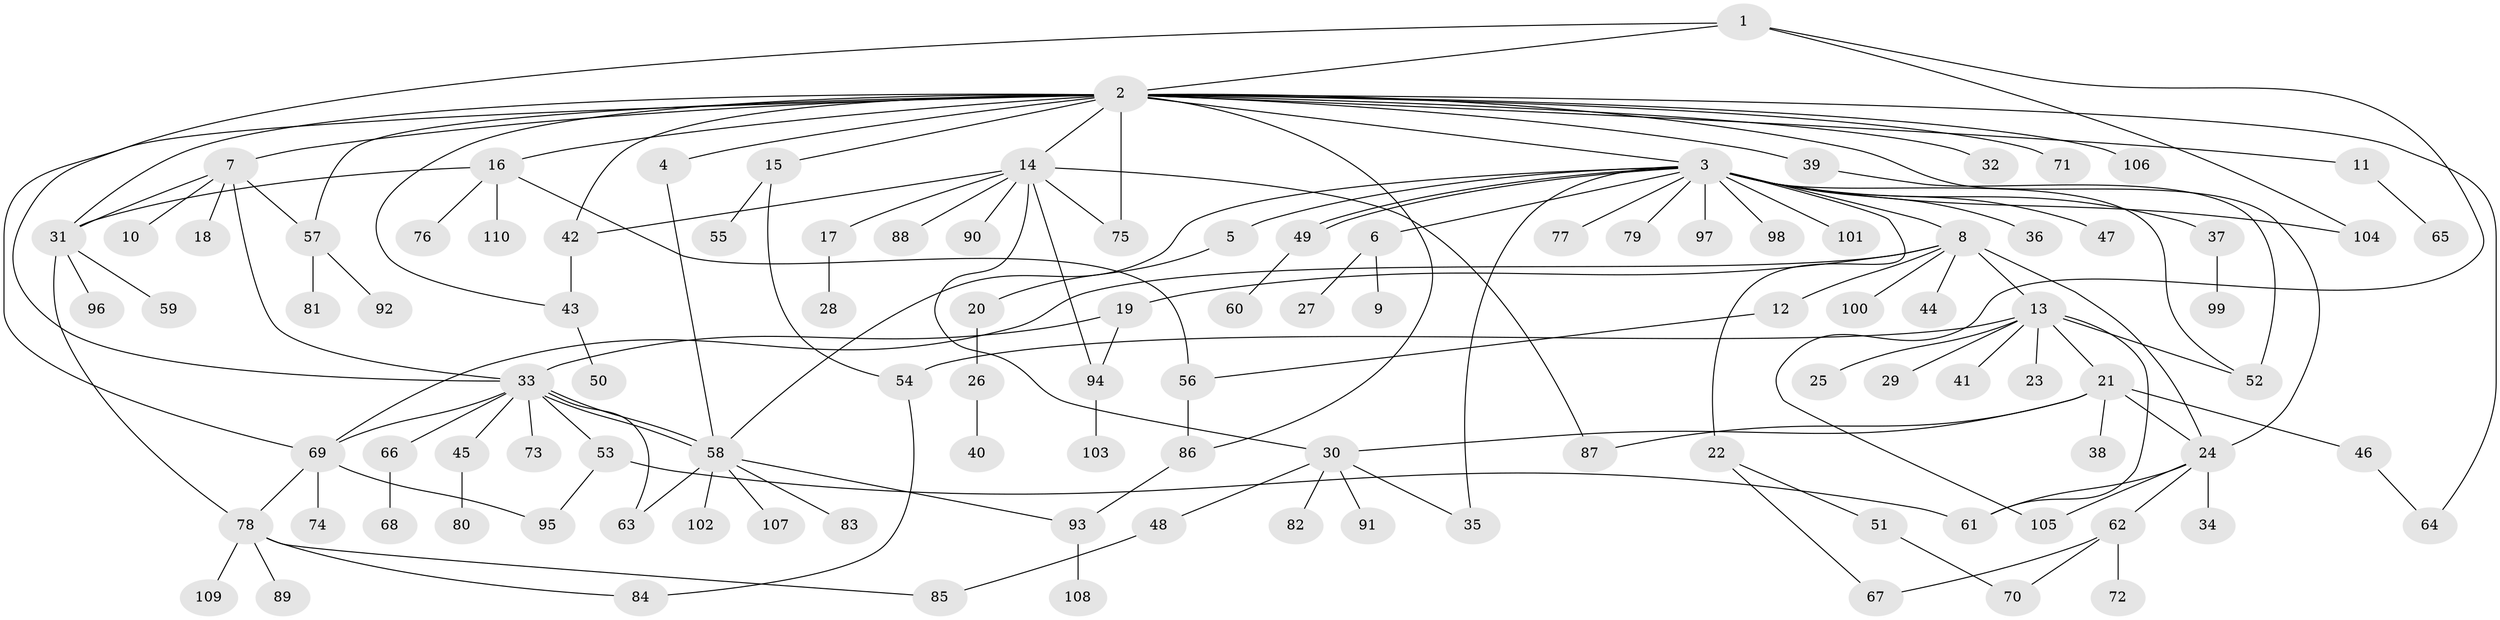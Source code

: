 // coarse degree distribution, {20: 0.022727272727272728, 10: 0.022727272727272728, 2: 0.1590909090909091, 3: 0.1590909090909091, 14: 0.022727272727272728, 1: 0.5227272727272727, 4: 0.022727272727272728, 7: 0.022727272727272728, 5: 0.022727272727272728, 6: 0.022727272727272728}
// Generated by graph-tools (version 1.1) at 2025/17/03/04/25 18:17:58]
// undirected, 110 vertices, 147 edges
graph export_dot {
graph [start="1"]
  node [color=gray90,style=filled];
  1;
  2;
  3;
  4;
  5;
  6;
  7;
  8;
  9;
  10;
  11;
  12;
  13;
  14;
  15;
  16;
  17;
  18;
  19;
  20;
  21;
  22;
  23;
  24;
  25;
  26;
  27;
  28;
  29;
  30;
  31;
  32;
  33;
  34;
  35;
  36;
  37;
  38;
  39;
  40;
  41;
  42;
  43;
  44;
  45;
  46;
  47;
  48;
  49;
  50;
  51;
  52;
  53;
  54;
  55;
  56;
  57;
  58;
  59;
  60;
  61;
  62;
  63;
  64;
  65;
  66;
  67;
  68;
  69;
  70;
  71;
  72;
  73;
  74;
  75;
  76;
  77;
  78;
  79;
  80;
  81;
  82;
  83;
  84;
  85;
  86;
  87;
  88;
  89;
  90;
  91;
  92;
  93;
  94;
  95;
  96;
  97;
  98;
  99;
  100;
  101;
  102;
  103;
  104;
  105;
  106;
  107;
  108;
  109;
  110;
  1 -- 2;
  1 -- 33;
  1 -- 104;
  1 -- 105;
  2 -- 3;
  2 -- 4;
  2 -- 7;
  2 -- 11;
  2 -- 14;
  2 -- 15;
  2 -- 16;
  2 -- 24;
  2 -- 31;
  2 -- 32;
  2 -- 39;
  2 -- 42;
  2 -- 43;
  2 -- 57;
  2 -- 64;
  2 -- 69;
  2 -- 71;
  2 -- 75;
  2 -- 86;
  2 -- 106;
  3 -- 5;
  3 -- 6;
  3 -- 8;
  3 -- 22;
  3 -- 35;
  3 -- 36;
  3 -- 37;
  3 -- 47;
  3 -- 49;
  3 -- 49;
  3 -- 52;
  3 -- 58;
  3 -- 77;
  3 -- 79;
  3 -- 97;
  3 -- 98;
  3 -- 101;
  3 -- 104;
  4 -- 58;
  5 -- 20;
  6 -- 9;
  6 -- 27;
  7 -- 10;
  7 -- 18;
  7 -- 31;
  7 -- 33;
  7 -- 57;
  8 -- 12;
  8 -- 13;
  8 -- 19;
  8 -- 24;
  8 -- 44;
  8 -- 69;
  8 -- 100;
  11 -- 65;
  12 -- 56;
  13 -- 21;
  13 -- 23;
  13 -- 25;
  13 -- 29;
  13 -- 41;
  13 -- 52;
  13 -- 54;
  13 -- 61;
  14 -- 17;
  14 -- 30;
  14 -- 42;
  14 -- 75;
  14 -- 87;
  14 -- 88;
  14 -- 90;
  14 -- 94;
  15 -- 54;
  15 -- 55;
  16 -- 31;
  16 -- 56;
  16 -- 76;
  16 -- 110;
  17 -- 28;
  19 -- 33;
  19 -- 94;
  20 -- 26;
  21 -- 24;
  21 -- 30;
  21 -- 38;
  21 -- 46;
  21 -- 87;
  22 -- 51;
  22 -- 67;
  24 -- 34;
  24 -- 61;
  24 -- 62;
  24 -- 105;
  26 -- 40;
  30 -- 35;
  30 -- 48;
  30 -- 82;
  30 -- 91;
  31 -- 59;
  31 -- 78;
  31 -- 96;
  33 -- 45;
  33 -- 53;
  33 -- 58;
  33 -- 58;
  33 -- 63;
  33 -- 66;
  33 -- 69;
  33 -- 73;
  37 -- 99;
  39 -- 52;
  42 -- 43;
  43 -- 50;
  45 -- 80;
  46 -- 64;
  48 -- 85;
  49 -- 60;
  51 -- 70;
  53 -- 61;
  53 -- 95;
  54 -- 84;
  56 -- 86;
  57 -- 81;
  57 -- 92;
  58 -- 63;
  58 -- 83;
  58 -- 93;
  58 -- 102;
  58 -- 107;
  62 -- 67;
  62 -- 70;
  62 -- 72;
  66 -- 68;
  69 -- 74;
  69 -- 78;
  69 -- 95;
  78 -- 84;
  78 -- 85;
  78 -- 89;
  78 -- 109;
  86 -- 93;
  93 -- 108;
  94 -- 103;
}
